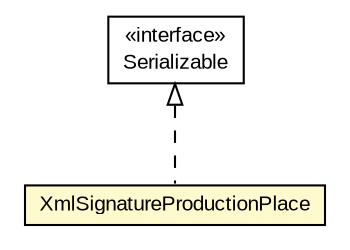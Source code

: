 #!/usr/local/bin/dot
#
# Class diagram 
# Generated by UMLGraph version R5_6-24-gf6e263 (http://www.umlgraph.org/)
#

digraph G {
	edge [fontname="arial",fontsize=10,labelfontname="arial",labelfontsize=10];
	node [fontname="arial",fontsize=10,shape=plaintext];
	nodesep=0.25;
	ranksep=0.5;
	// eu.europa.esig.dss.jaxb.diagnostic.XmlSignatureProductionPlace
	c822652 [label=<<table title="eu.europa.esig.dss.jaxb.diagnostic.XmlSignatureProductionPlace" border="0" cellborder="1" cellspacing="0" cellpadding="2" port="p" bgcolor="lemonChiffon" href="./XmlSignatureProductionPlace.html">
		<tr><td><table border="0" cellspacing="0" cellpadding="1">
<tr><td align="center" balign="center"> XmlSignatureProductionPlace </td></tr>
		</table></td></tr>
		</table>>, URL="./XmlSignatureProductionPlace.html", fontname="arial", fontcolor="black", fontsize=10.0];
	//eu.europa.esig.dss.jaxb.diagnostic.XmlSignatureProductionPlace implements java.io.Serializable
	c823190:p -> c822652:p [dir=back,arrowtail=empty,style=dashed];
	// java.io.Serializable
	c823190 [label=<<table title="java.io.Serializable" border="0" cellborder="1" cellspacing="0" cellpadding="2" port="p" href="http://java.sun.com/j2se/1.4.2/docs/api/java/io/Serializable.html">
		<tr><td><table border="0" cellspacing="0" cellpadding="1">
<tr><td align="center" balign="center"> &#171;interface&#187; </td></tr>
<tr><td align="center" balign="center"> Serializable </td></tr>
		</table></td></tr>
		</table>>, URL="http://java.sun.com/j2se/1.4.2/docs/api/java/io/Serializable.html", fontname="arial", fontcolor="black", fontsize=10.0];
}

